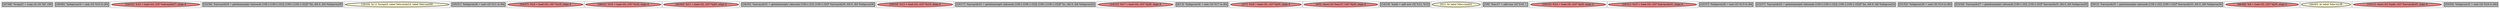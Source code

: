 
digraph G {





subgraph cluster27 {


node1777 [penwidth=3.0,fontsize=20,fillcolor=grey,label="[47/48]  %cmp22 = icmp slt i32 %9, 100",shape=rectangle,style=filled ]



}

subgraph cluster28 {


node1778 [penwidth=3.0,fontsize=20,fillcolor=grey,label="[39/40]  %idxprom24 = sext i32 %10 to i64",shape=rectangle,style=filled ]



}

subgraph cluster26 {


node1776 [penwidth=3.0,fontsize=20,fillcolor=lightcoral,label="[24/25]  %12 = load i32, i32* %arrayidx27, align 4",shape=ellipse,style=filled ]



}

subgraph cluster29 {


node1779 [penwidth=3.0,fontsize=20,fillcolor=grey,label="[33/36]  %arrayidx29 = getelementptr inbounds [100 x [100 x i32]], [100 x [100 x i32]]* %b, i64 0, i64 %idxprom28",shape=rectangle,style=filled ]



}

subgraph cluster25 {


node1775 [penwidth=3.0,fontsize=20,fillcolor=lemonchiffon,label="[28/29]  br i1 %cmp22, label %for.body23, label %for.end38",shape=ellipse,style=filled ]



}

subgraph cluster24 {


node1774 [penwidth=3.0,fontsize=20,fillcolor=grey,label="[30/31]  %idxprom26 = sext i32 %11 to i64",shape=rectangle,style=filled ]



}

subgraph cluster22 {


node1772 [penwidth=3.0,fontsize=20,fillcolor=lightcoral,label="[54/57]  %16 = load i32, i32* %i16, align 4",shape=ellipse,style=filled ]



}

subgraph cluster20 {


node1770 [penwidth=3.0,fontsize=20,fillcolor=lightcoral,label="[38/41]  %10 = load i32, i32* %i16, align 4",shape=ellipse,style=filled ]



}

subgraph cluster18 {


node1768 [penwidth=3.0,fontsize=20,fillcolor=lightcoral,label="[42/43]  %11 = load i32, i32* %j20, align 4",shape=ellipse,style=filled ]



}

subgraph cluster16 {


node1766 [penwidth=3.0,fontsize=20,fillcolor=grey,label="[34/35]  %arrayidx31 = getelementptr inbounds [100 x i32], [100 x i32]* %arrayidx29, i64 0, i64 %idxprom30",shape=rectangle,style=filled ]



}

subgraph cluster17 {


node1767 [penwidth=3.0,fontsize=20,fillcolor=lightcoral,label="[58/59]  %13 = load i32, i32* %i16, align 4",shape=ellipse,style=filled ]



}

subgraph cluster4 {


node1754 [penwidth=3.0,fontsize=20,fillcolor=grey,label="[16/17]  %arrayidx33 = getelementptr inbounds [100 x [100 x i32]], [100 x [100 x i32]]* %c, i64 0, i64 %idxprom32",shape=rectangle,style=filled ]



}

subgraph cluster3 {


node1753 [penwidth=3.0,fontsize=20,fillcolor=lightcoral,label="[14/15]  %17 = load i32, i32* %j20, align 4",shape=ellipse,style=filled ]



}

subgraph cluster2 {


node1752 [penwidth=3.0,fontsize=20,fillcolor=grey,label="[8/13]  %idxprom34 = sext i32 %17 to i64",shape=rectangle,style=filled ]



}

subgraph cluster1 {


node1751 [penwidth=3.0,fontsize=20,fillcolor=lightcoral,label="[2/7]  %18 = load i32, i32* %j20, align 4",shape=ellipse,style=filled ]



}

subgraph cluster12 {


node1762 [penwidth=3.0,fontsize=20,fillcolor=lightcoral,label="[4/5]  store i32 %inc37, i32* %j20, align 4",shape=ellipse,style=filled ]



}

subgraph cluster5 {


node1755 [penwidth=3.0,fontsize=20,fillcolor=grey,label="[18/19]  %add = add nsw i32 %12, %15",shape=rectangle,style=filled ]



}

subgraph cluster0 {


node1750 [penwidth=3.0,fontsize=20,fillcolor=lemonchiffon,label="[0/1]  br label %for.cond21",shape=ellipse,style=filled ]



}

subgraph cluster6 {


node1756 [penwidth=3.0,fontsize=20,fillcolor=grey,label="[3/6]  %inc37 = add nsw i32 %18, 1",shape=rectangle,style=filled ]



}

subgraph cluster14 {


node1764 [penwidth=3.0,fontsize=20,fillcolor=lightcoral,label="[50/53]  %14 = load i32, i32* %j20, align 4",shape=ellipse,style=filled ]



}

subgraph cluster7 {


node1757 [penwidth=3.0,fontsize=20,fillcolor=lightcoral,label="[20/21]  %15 = load i32, i32* %arrayidx31, align 4",shape=ellipse,style=filled ]



}

subgraph cluster23 {


node1773 [penwidth=3.0,fontsize=20,fillcolor=grey,label="[32/37]  %idxprom28 = sext i32 %13 to i64",shape=rectangle,style=filled ]



}

subgraph cluster8 {


node1758 [penwidth=3.0,fontsize=20,fillcolor=grey,label="[22/27]  %arrayidx25 = getelementptr inbounds [100 x [100 x i32]], [100 x [100 x i32]]* %a, i64 0, i64 %idxprom24",shape=rectangle,style=filled ]



}

subgraph cluster21 {


node1771 [penwidth=3.0,fontsize=20,fillcolor=grey,label="[51/52]  %idxprom30 = sext i32 %14 to i64",shape=rectangle,style=filled ]



}

subgraph cluster9 {


node1759 [penwidth=3.0,fontsize=20,fillcolor=grey,label="[23/26]  %arrayidx27 = getelementptr inbounds [100 x i32], [100 x i32]* %arrayidx25, i64 0, i64 %idxprom26",shape=rectangle,style=filled ]



}

subgraph cluster19 {


node1769 [penwidth=3.0,fontsize=20,fillcolor=grey,label="[9/12]  %arrayidx35 = getelementptr inbounds [100 x i32], [100 x i32]* %arrayidx33, i64 0, i64 %idxprom34",shape=rectangle,style=filled ]



}

subgraph cluster10 {


node1760 [penwidth=3.0,fontsize=20,fillcolor=lightcoral,label="[46/49]  %9 = load i32, i32* %j20, align 4",shape=ellipse,style=filled ]



}

subgraph cluster11 {


node1761 [penwidth=3.0,fontsize=20,fillcolor=lemonchiffon,label="[44/45]  br label %for.inc36",shape=ellipse,style=filled ]



}

subgraph cluster13 {


node1763 [penwidth=3.0,fontsize=20,fillcolor=lightcoral,label="[10/11]  store i32 %add, i32* %arrayidx35, align 4",shape=ellipse,style=filled ]



}

subgraph cluster15 {


node1765 [penwidth=3.0,fontsize=20,fillcolor=grey,label="[55/56]  %idxprom32 = sext i32 %16 to i64",shape=rectangle,style=filled ]



}

}
